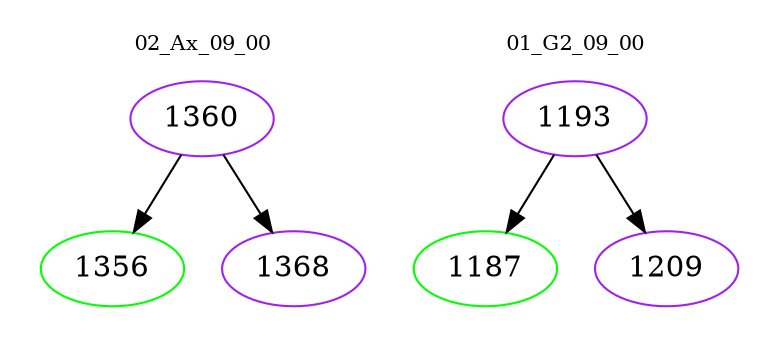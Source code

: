 digraph{
subgraph cluster_0 {
color = white
label = "02_Ax_09_00";
fontsize=10;
T0_1360 [label="1360", color="purple"]
T0_1360 -> T0_1356 [color="black"]
T0_1356 [label="1356", color="green"]
T0_1360 -> T0_1368 [color="black"]
T0_1368 [label="1368", color="purple"]
}
subgraph cluster_1 {
color = white
label = "01_G2_09_00";
fontsize=10;
T1_1193 [label="1193", color="purple"]
T1_1193 -> T1_1187 [color="black"]
T1_1187 [label="1187", color="green"]
T1_1193 -> T1_1209 [color="black"]
T1_1209 [label="1209", color="purple"]
}
}
